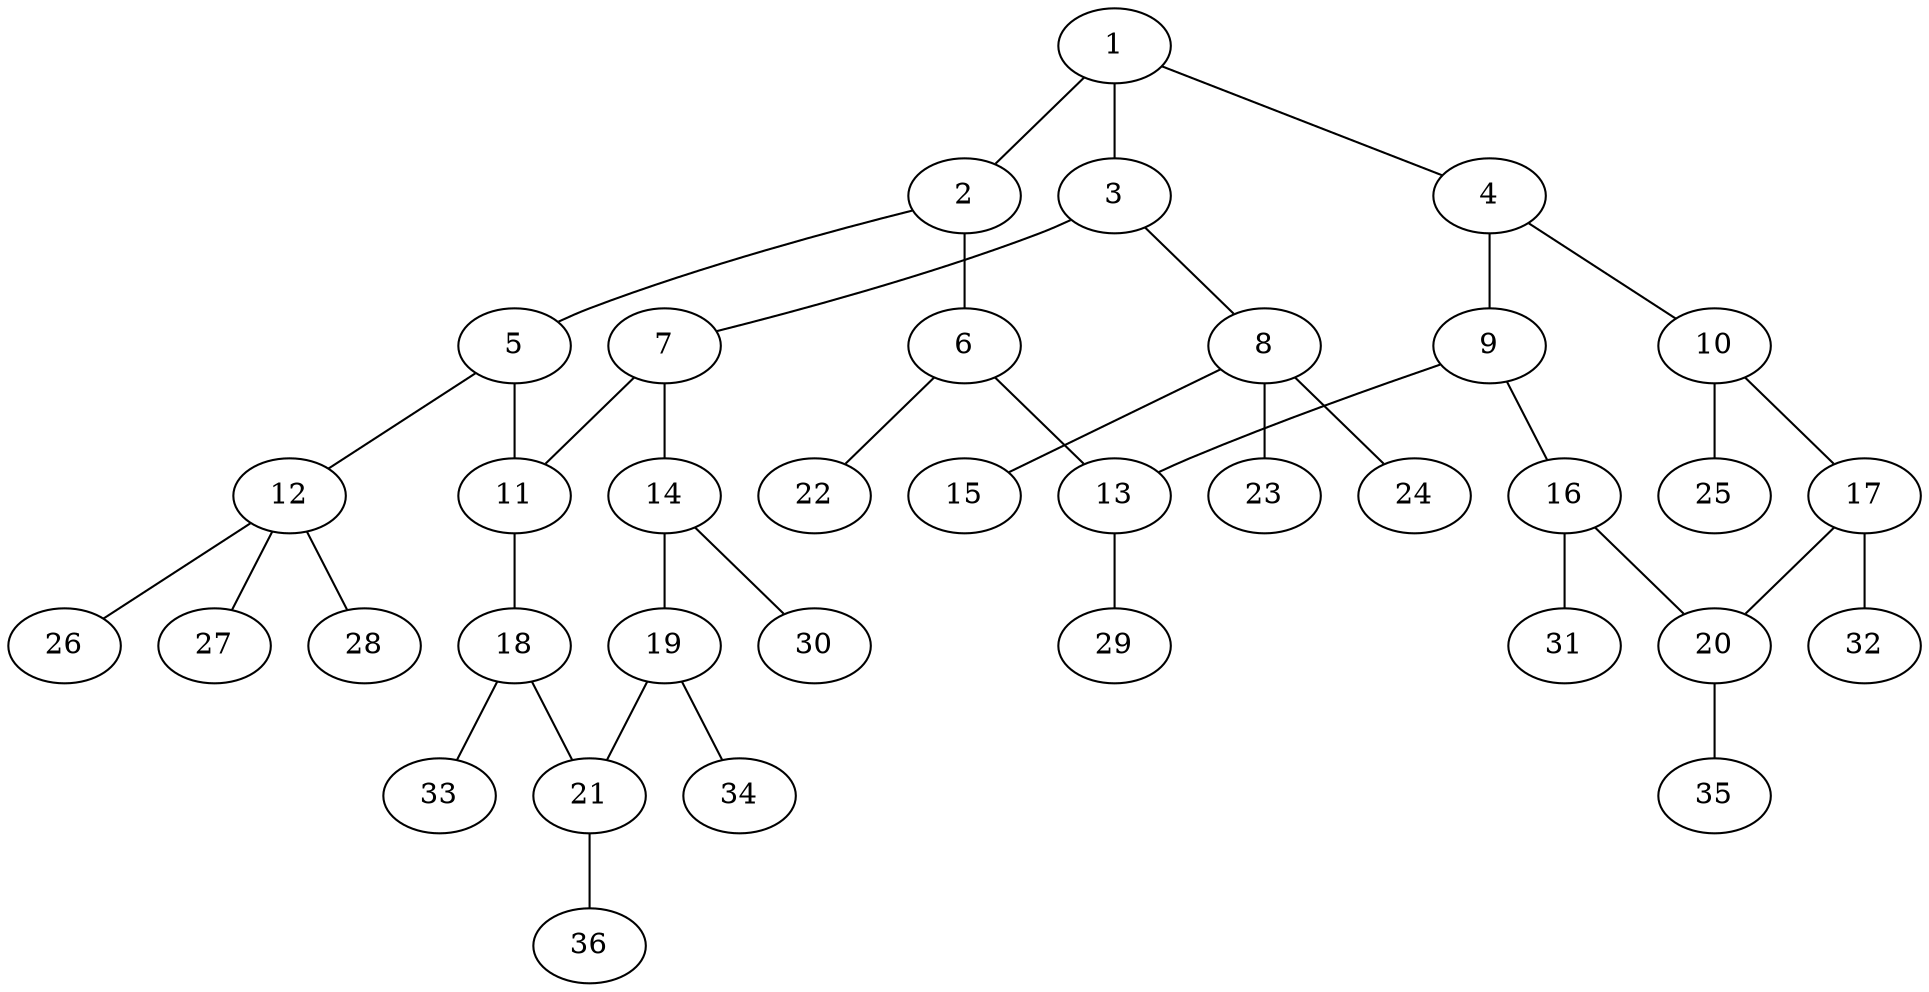 graph molecule_3502 {
	1	 [chem=C];
	2	 [chem=C];
	1 -- 2	 [valence=1];
	3	 [chem=C];
	1 -- 3	 [valence=2];
	4	 [chem=C];
	1 -- 4	 [valence=1];
	5	 [chem=C];
	2 -- 5	 [valence=2];
	6	 [chem=C];
	2 -- 6	 [valence=1];
	7	 [chem=C];
	3 -- 7	 [valence=1];
	8	 [chem=C];
	3 -- 8	 [valence=1];
	9	 [chem=C];
	4 -- 9	 [valence=2];
	10	 [chem=C];
	4 -- 10	 [valence=1];
	11	 [chem=C];
	5 -- 11	 [valence=1];
	12	 [chem=C];
	5 -- 12	 [valence=1];
	13	 [chem=C];
	6 -- 13	 [valence=2];
	22	 [chem=H];
	6 -- 22	 [valence=1];
	7 -- 11	 [valence=2];
	14	 [chem=C];
	7 -- 14	 [valence=1];
	15	 [chem=Br];
	8 -- 15	 [valence=1];
	23	 [chem=H];
	8 -- 23	 [valence=1];
	24	 [chem=H];
	8 -- 24	 [valence=1];
	9 -- 13	 [valence=1];
	16	 [chem=C];
	9 -- 16	 [valence=1];
	17	 [chem=C];
	10 -- 17	 [valence=2];
	25	 [chem=H];
	10 -- 25	 [valence=1];
	18	 [chem=C];
	11 -- 18	 [valence=1];
	26	 [chem=H];
	12 -- 26	 [valence=1];
	27	 [chem=H];
	12 -- 27	 [valence=1];
	28	 [chem=H];
	12 -- 28	 [valence=1];
	29	 [chem=H];
	13 -- 29	 [valence=1];
	19	 [chem=C];
	14 -- 19	 [valence=2];
	30	 [chem=H];
	14 -- 30	 [valence=1];
	20	 [chem=C];
	16 -- 20	 [valence=2];
	31	 [chem=H];
	16 -- 31	 [valence=1];
	17 -- 20	 [valence=1];
	32	 [chem=H];
	17 -- 32	 [valence=1];
	21	 [chem=C];
	18 -- 21	 [valence=2];
	33	 [chem=H];
	18 -- 33	 [valence=1];
	19 -- 21	 [valence=1];
	34	 [chem=H];
	19 -- 34	 [valence=1];
	35	 [chem=H];
	20 -- 35	 [valence=1];
	36	 [chem=H];
	21 -- 36	 [valence=1];
}
